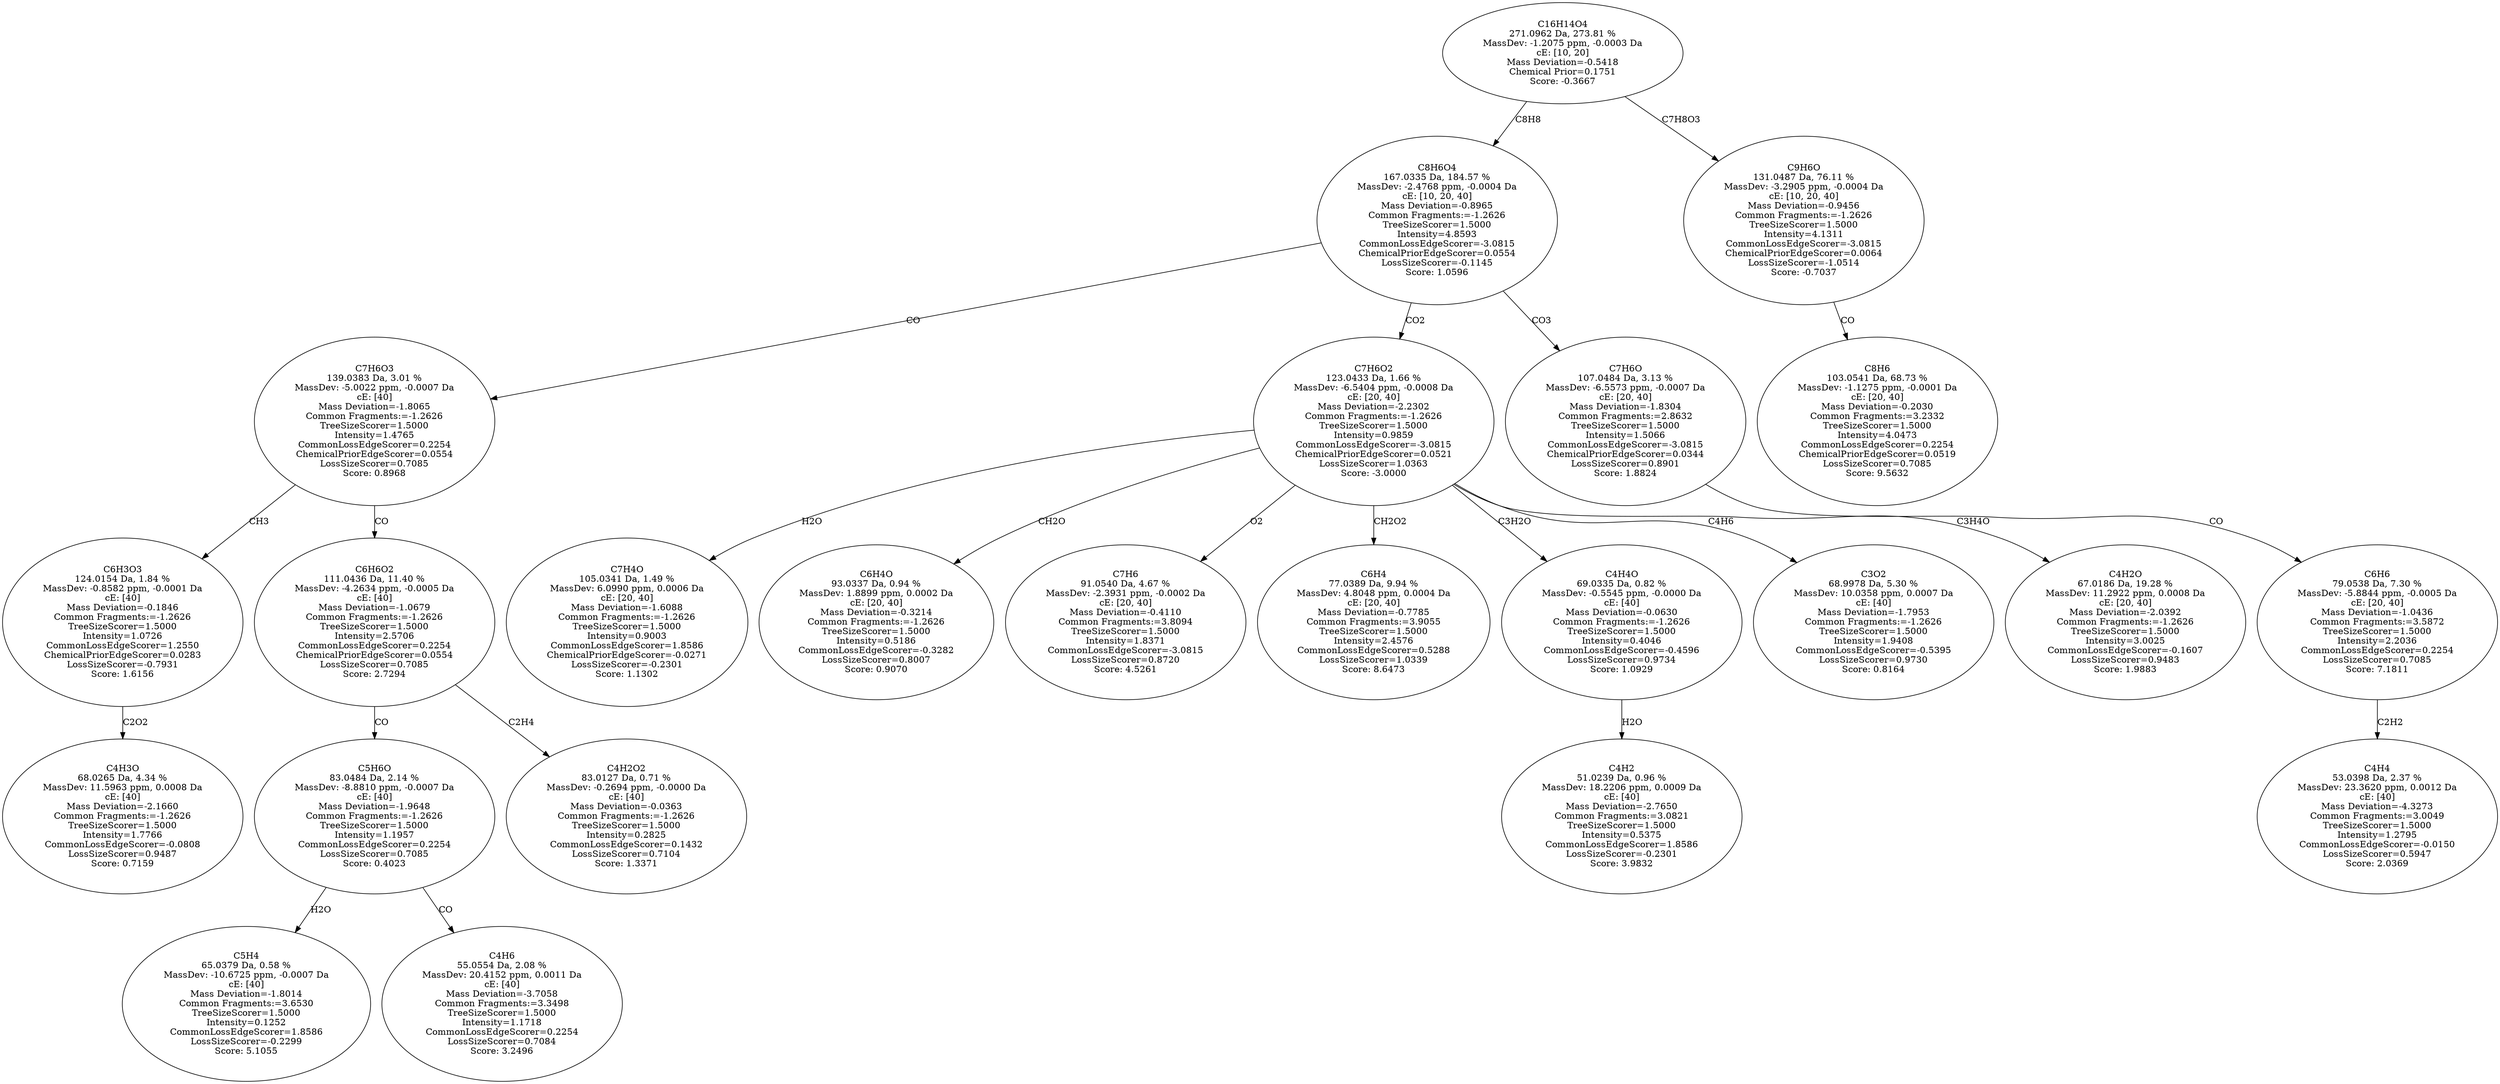 strict digraph {
v1 [label="C4H3O\n68.0265 Da, 4.34 %\nMassDev: 11.5963 ppm, 0.0008 Da\ncE: [40]\nMass Deviation=-2.1660\nCommon Fragments:=-1.2626\nTreeSizeScorer=1.5000\nIntensity=1.7766\nCommonLossEdgeScorer=-0.0808\nLossSizeScorer=0.9487\nScore: 0.7159"];
v2 [label="C6H3O3\n124.0154 Da, 1.84 %\nMassDev: -0.8582 ppm, -0.0001 Da\ncE: [40]\nMass Deviation=-0.1846\nCommon Fragments:=-1.2626\nTreeSizeScorer=1.5000\nIntensity=1.0726\nCommonLossEdgeScorer=1.2550\nChemicalPriorEdgeScorer=0.0283\nLossSizeScorer=-0.7931\nScore: 1.6156"];
v3 [label="C5H4\n65.0379 Da, 0.58 %\nMassDev: -10.6725 ppm, -0.0007 Da\ncE: [40]\nMass Deviation=-1.8014\nCommon Fragments:=3.6530\nTreeSizeScorer=1.5000\nIntensity=0.1252\nCommonLossEdgeScorer=1.8586\nLossSizeScorer=-0.2299\nScore: 5.1055"];
v4 [label="C4H6\n55.0554 Da, 2.08 %\nMassDev: 20.4152 ppm, 0.0011 Da\ncE: [40]\nMass Deviation=-3.7058\nCommon Fragments:=3.3498\nTreeSizeScorer=1.5000\nIntensity=1.1718\nCommonLossEdgeScorer=0.2254\nLossSizeScorer=0.7084\nScore: 3.2496"];
v5 [label="C5H6O\n83.0484 Da, 2.14 %\nMassDev: -8.8810 ppm, -0.0007 Da\ncE: [40]\nMass Deviation=-1.9648\nCommon Fragments:=-1.2626\nTreeSizeScorer=1.5000\nIntensity=1.1957\nCommonLossEdgeScorer=0.2254\nLossSizeScorer=0.7085\nScore: 0.4023"];
v6 [label="C4H2O2\n83.0127 Da, 0.71 %\nMassDev: -0.2694 ppm, -0.0000 Da\ncE: [40]\nMass Deviation=-0.0363\nCommon Fragments:=-1.2626\nTreeSizeScorer=1.5000\nIntensity=0.2825\nCommonLossEdgeScorer=0.1432\nLossSizeScorer=0.7104\nScore: 1.3371"];
v7 [label="C6H6O2\n111.0436 Da, 11.40 %\nMassDev: -4.2634 ppm, -0.0005 Da\ncE: [40]\nMass Deviation=-1.0679\nCommon Fragments:=-1.2626\nTreeSizeScorer=1.5000\nIntensity=2.5706\nCommonLossEdgeScorer=0.2254\nChemicalPriorEdgeScorer=0.0554\nLossSizeScorer=0.7085\nScore: 2.7294"];
v8 [label="C7H6O3\n139.0383 Da, 3.01 %\nMassDev: -5.0022 ppm, -0.0007 Da\ncE: [40]\nMass Deviation=-1.8065\nCommon Fragments:=-1.2626\nTreeSizeScorer=1.5000\nIntensity=1.4765\nCommonLossEdgeScorer=0.2254\nChemicalPriorEdgeScorer=0.0554\nLossSizeScorer=0.7085\nScore: 0.8968"];
v9 [label="C7H4O\n105.0341 Da, 1.49 %\nMassDev: 6.0990 ppm, 0.0006 Da\ncE: [20, 40]\nMass Deviation=-1.6088\nCommon Fragments:=-1.2626\nTreeSizeScorer=1.5000\nIntensity=0.9003\nCommonLossEdgeScorer=1.8586\nChemicalPriorEdgeScorer=-0.0271\nLossSizeScorer=-0.2301\nScore: 1.1302"];
v10 [label="C6H4O\n93.0337 Da, 0.94 %\nMassDev: 1.8899 ppm, 0.0002 Da\ncE: [20, 40]\nMass Deviation=-0.3214\nCommon Fragments:=-1.2626\nTreeSizeScorer=1.5000\nIntensity=0.5186\nCommonLossEdgeScorer=-0.3282\nLossSizeScorer=0.8007\nScore: 0.9070"];
v11 [label="C7H6\n91.0540 Da, 4.67 %\nMassDev: -2.3931 ppm, -0.0002 Da\ncE: [20, 40]\nMass Deviation=-0.4110\nCommon Fragments:=3.8094\nTreeSizeScorer=1.5000\nIntensity=1.8371\nCommonLossEdgeScorer=-3.0815\nLossSizeScorer=0.8720\nScore: 4.5261"];
v12 [label="C6H4\n77.0389 Da, 9.94 %\nMassDev: 4.8048 ppm, 0.0004 Da\ncE: [20, 40]\nMass Deviation=-0.7785\nCommon Fragments:=3.9055\nTreeSizeScorer=1.5000\nIntensity=2.4576\nCommonLossEdgeScorer=0.5288\nLossSizeScorer=1.0339\nScore: 8.6473"];
v13 [label="C4H2\n51.0239 Da, 0.96 %\nMassDev: 18.2206 ppm, 0.0009 Da\ncE: [40]\nMass Deviation=-2.7650\nCommon Fragments:=3.0821\nTreeSizeScorer=1.5000\nIntensity=0.5375\nCommonLossEdgeScorer=1.8586\nLossSizeScorer=-0.2301\nScore: 3.9832"];
v14 [label="C4H4O\n69.0335 Da, 0.82 %\nMassDev: -0.5545 ppm, -0.0000 Da\ncE: [40]\nMass Deviation=-0.0630\nCommon Fragments:=-1.2626\nTreeSizeScorer=1.5000\nIntensity=0.4046\nCommonLossEdgeScorer=-0.4596\nLossSizeScorer=0.9734\nScore: 1.0929"];
v15 [label="C3O2\n68.9978 Da, 5.30 %\nMassDev: 10.0358 ppm, 0.0007 Da\ncE: [40]\nMass Deviation=-1.7953\nCommon Fragments:=-1.2626\nTreeSizeScorer=1.5000\nIntensity=1.9408\nCommonLossEdgeScorer=-0.5395\nLossSizeScorer=0.9730\nScore: 0.8164"];
v16 [label="C4H2O\n67.0186 Da, 19.28 %\nMassDev: 11.2922 ppm, 0.0008 Da\ncE: [20, 40]\nMass Deviation=-2.0392\nCommon Fragments:=-1.2626\nTreeSizeScorer=1.5000\nIntensity=3.0025\nCommonLossEdgeScorer=-0.1607\nLossSizeScorer=0.9483\nScore: 1.9883"];
v17 [label="C7H6O2\n123.0433 Da, 1.66 %\nMassDev: -6.5404 ppm, -0.0008 Da\ncE: [20, 40]\nMass Deviation=-2.2302\nCommon Fragments:=-1.2626\nTreeSizeScorer=1.5000\nIntensity=0.9859\nCommonLossEdgeScorer=-3.0815\nChemicalPriorEdgeScorer=0.0521\nLossSizeScorer=1.0363\nScore: -3.0000"];
v18 [label="C4H4\n53.0398 Da, 2.37 %\nMassDev: 23.3620 ppm, 0.0012 Da\ncE: [40]\nMass Deviation=-4.3273\nCommon Fragments:=3.0049\nTreeSizeScorer=1.5000\nIntensity=1.2795\nCommonLossEdgeScorer=-0.0150\nLossSizeScorer=0.5947\nScore: 2.0369"];
v19 [label="C6H6\n79.0538 Da, 7.30 %\nMassDev: -5.8844 ppm, -0.0005 Da\ncE: [20, 40]\nMass Deviation=-1.0436\nCommon Fragments:=3.5872\nTreeSizeScorer=1.5000\nIntensity=2.2036\nCommonLossEdgeScorer=0.2254\nLossSizeScorer=0.7085\nScore: 7.1811"];
v20 [label="C7H6O\n107.0484 Da, 3.13 %\nMassDev: -6.5573 ppm, -0.0007 Da\ncE: [20, 40]\nMass Deviation=-1.8304\nCommon Fragments:=2.8632\nTreeSizeScorer=1.5000\nIntensity=1.5066\nCommonLossEdgeScorer=-3.0815\nChemicalPriorEdgeScorer=0.0344\nLossSizeScorer=0.8901\nScore: 1.8824"];
v21 [label="C8H6O4\n167.0335 Da, 184.57 %\nMassDev: -2.4768 ppm, -0.0004 Da\ncE: [10, 20, 40]\nMass Deviation=-0.8965\nCommon Fragments:=-1.2626\nTreeSizeScorer=1.5000\nIntensity=4.8593\nCommonLossEdgeScorer=-3.0815\nChemicalPriorEdgeScorer=0.0554\nLossSizeScorer=-0.1145\nScore: 1.0596"];
v22 [label="C8H6\n103.0541 Da, 68.73 %\nMassDev: -1.1275 ppm, -0.0001 Da\ncE: [20, 40]\nMass Deviation=-0.2030\nCommon Fragments:=3.2332\nTreeSizeScorer=1.5000\nIntensity=4.0473\nCommonLossEdgeScorer=0.2254\nChemicalPriorEdgeScorer=0.0519\nLossSizeScorer=0.7085\nScore: 9.5632"];
v23 [label="C9H6O\n131.0487 Da, 76.11 %\nMassDev: -3.2905 ppm, -0.0004 Da\ncE: [10, 20, 40]\nMass Deviation=-0.9456\nCommon Fragments:=-1.2626\nTreeSizeScorer=1.5000\nIntensity=4.1311\nCommonLossEdgeScorer=-3.0815\nChemicalPriorEdgeScorer=0.0064\nLossSizeScorer=-1.0514\nScore: -0.7037"];
v24 [label="C16H14O4\n271.0962 Da, 273.81 %\nMassDev: -1.2075 ppm, -0.0003 Da\ncE: [10, 20]\nMass Deviation=-0.5418\nChemical Prior=0.1751\nScore: -0.3667"];
v2 -> v1 [label="C2O2"];
v8 -> v2 [label="CH3"];
v5 -> v3 [label="H2O"];
v5 -> v4 [label="CO"];
v7 -> v5 [label="CO"];
v7 -> v6 [label="C2H4"];
v8 -> v7 [label="CO"];
v21 -> v8 [label="CO"];
v17 -> v9 [label="H2O"];
v17 -> v10 [label="CH2O"];
v17 -> v11 [label="O2"];
v17 -> v12 [label="CH2O2"];
v14 -> v13 [label="H2O"];
v17 -> v14 [label="C3H2O"];
v17 -> v15 [label="C4H6"];
v17 -> v16 [label="C3H4O"];
v21 -> v17 [label="CO2"];
v19 -> v18 [label="C2H2"];
v20 -> v19 [label="CO"];
v21 -> v20 [label="CO3"];
v24 -> v21 [label="C8H8"];
v23 -> v22 [label="CO"];
v24 -> v23 [label="C7H8O3"];
}